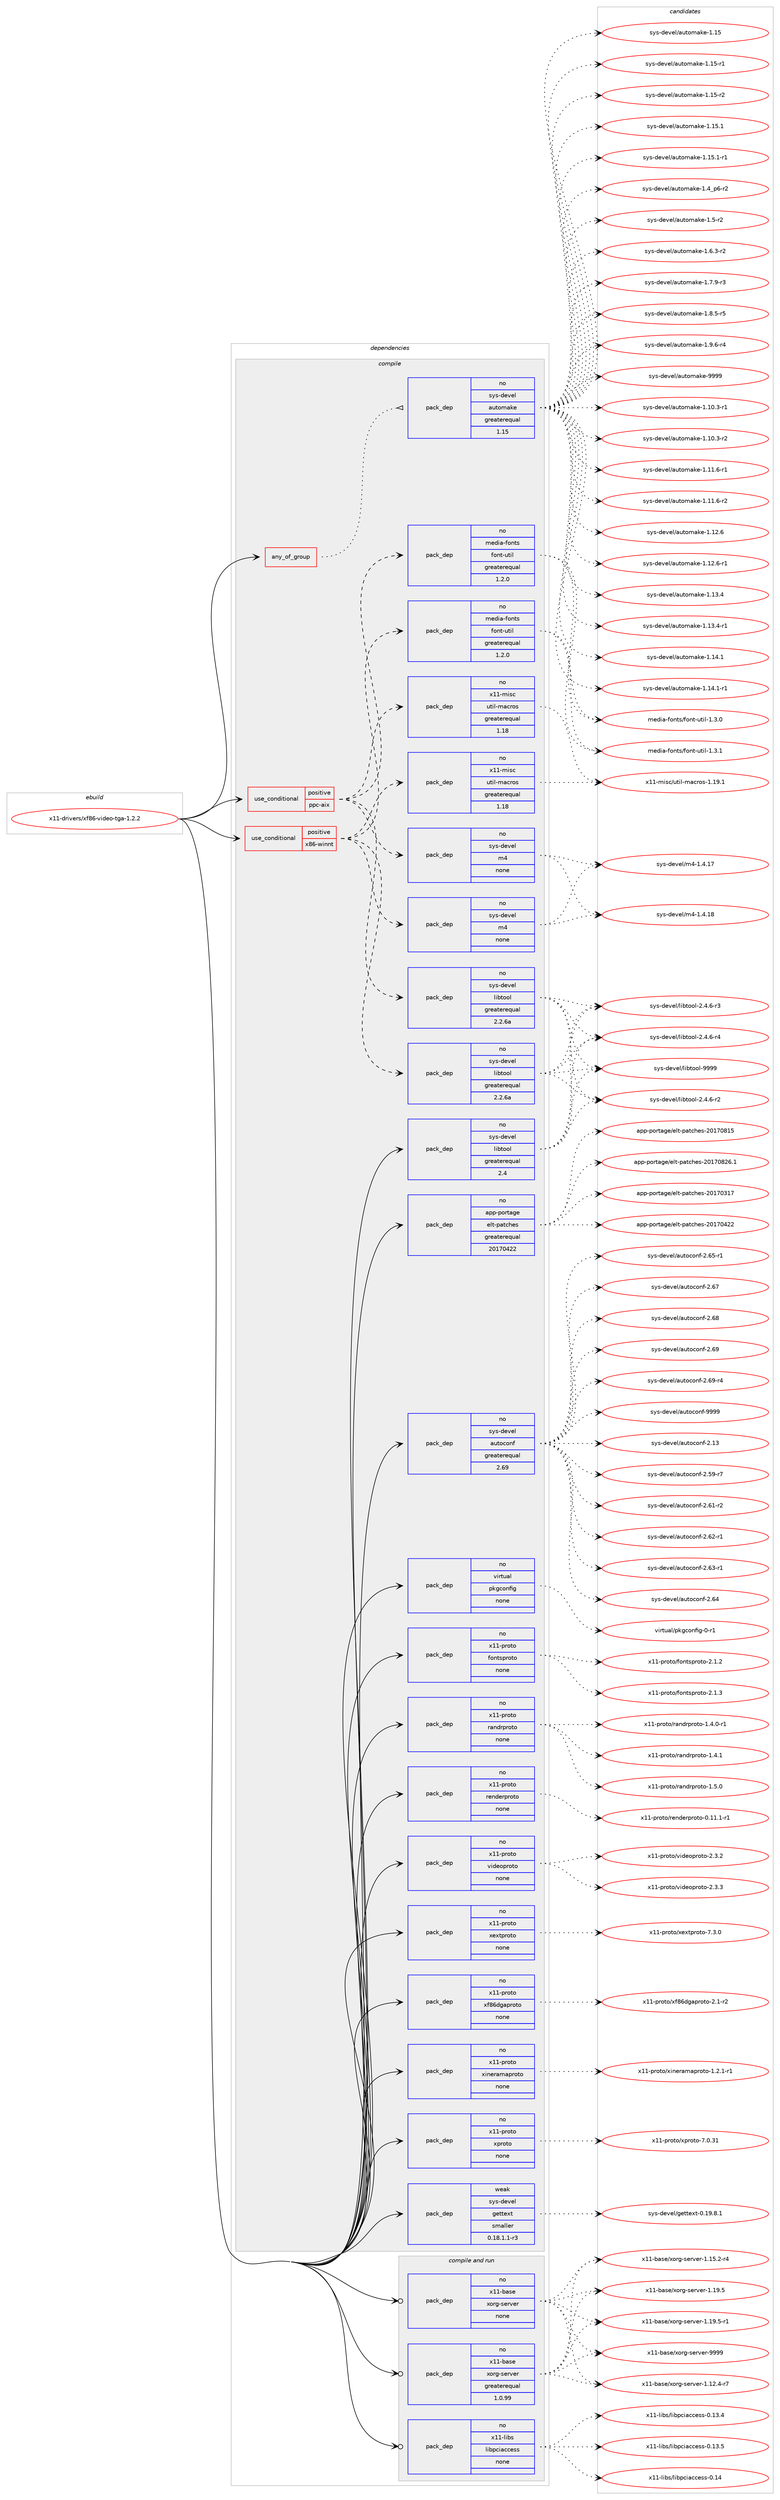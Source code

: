 digraph prolog {

# *************
# Graph options
# *************

newrank=true;
concentrate=true;
compound=true;
graph [rankdir=LR,fontname=Helvetica,fontsize=10,ranksep=1.5];#, ranksep=2.5, nodesep=0.2];
edge  [arrowhead=vee];
node  [fontname=Helvetica,fontsize=10];

# **********
# The ebuild
# **********

subgraph cluster_leftcol {
color=gray;
rank=same;
label=<<i>ebuild</i>>;
id [label="x11-drivers/xf86-video-tga-1.2.2", color=red, width=4, href="../x11-drivers/xf86-video-tga-1.2.2.svg"];
}

# ****************
# The dependencies
# ****************

subgraph cluster_midcol {
color=gray;
label=<<i>dependencies</i>>;
subgraph cluster_compile {
fillcolor="#eeeeee";
style=filled;
label=<<i>compile</i>>;
subgraph any9220 {
dependency515279 [label=<<TABLE BORDER="0" CELLBORDER="1" CELLSPACING="0" CELLPADDING="4"><TR><TD CELLPADDING="10">any_of_group</TD></TR></TABLE>>, shape=none, color=red];subgraph pack383661 {
dependency515280 [label=<<TABLE BORDER="0" CELLBORDER="1" CELLSPACING="0" CELLPADDING="4" WIDTH="220"><TR><TD ROWSPAN="6" CELLPADDING="30">pack_dep</TD></TR><TR><TD WIDTH="110">no</TD></TR><TR><TD>sys-devel</TD></TR><TR><TD>automake</TD></TR><TR><TD>greaterequal</TD></TR><TR><TD>1.15</TD></TR></TABLE>>, shape=none, color=blue];
}
dependency515279:e -> dependency515280:w [weight=20,style="dotted",arrowhead="oinv"];
}
id:e -> dependency515279:w [weight=20,style="solid",arrowhead="vee"];
subgraph cond122059 {
dependency515281 [label=<<TABLE BORDER="0" CELLBORDER="1" CELLSPACING="0" CELLPADDING="4"><TR><TD ROWSPAN="3" CELLPADDING="10">use_conditional</TD></TR><TR><TD>positive</TD></TR><TR><TD>ppc-aix</TD></TR></TABLE>>, shape=none, color=red];
subgraph pack383662 {
dependency515282 [label=<<TABLE BORDER="0" CELLBORDER="1" CELLSPACING="0" CELLPADDING="4" WIDTH="220"><TR><TD ROWSPAN="6" CELLPADDING="30">pack_dep</TD></TR><TR><TD WIDTH="110">no</TD></TR><TR><TD>sys-devel</TD></TR><TR><TD>libtool</TD></TR><TR><TD>greaterequal</TD></TR><TR><TD>2.2.6a</TD></TR></TABLE>>, shape=none, color=blue];
}
dependency515281:e -> dependency515282:w [weight=20,style="dashed",arrowhead="vee"];
subgraph pack383663 {
dependency515283 [label=<<TABLE BORDER="0" CELLBORDER="1" CELLSPACING="0" CELLPADDING="4" WIDTH="220"><TR><TD ROWSPAN="6" CELLPADDING="30">pack_dep</TD></TR><TR><TD WIDTH="110">no</TD></TR><TR><TD>sys-devel</TD></TR><TR><TD>m4</TD></TR><TR><TD>none</TD></TR><TR><TD></TD></TR></TABLE>>, shape=none, color=blue];
}
dependency515281:e -> dependency515283:w [weight=20,style="dashed",arrowhead="vee"];
subgraph pack383664 {
dependency515284 [label=<<TABLE BORDER="0" CELLBORDER="1" CELLSPACING="0" CELLPADDING="4" WIDTH="220"><TR><TD ROWSPAN="6" CELLPADDING="30">pack_dep</TD></TR><TR><TD WIDTH="110">no</TD></TR><TR><TD>x11-misc</TD></TR><TR><TD>util-macros</TD></TR><TR><TD>greaterequal</TD></TR><TR><TD>1.18</TD></TR></TABLE>>, shape=none, color=blue];
}
dependency515281:e -> dependency515284:w [weight=20,style="dashed",arrowhead="vee"];
subgraph pack383665 {
dependency515285 [label=<<TABLE BORDER="0" CELLBORDER="1" CELLSPACING="0" CELLPADDING="4" WIDTH="220"><TR><TD ROWSPAN="6" CELLPADDING="30">pack_dep</TD></TR><TR><TD WIDTH="110">no</TD></TR><TR><TD>media-fonts</TD></TR><TR><TD>font-util</TD></TR><TR><TD>greaterequal</TD></TR><TR><TD>1.2.0</TD></TR></TABLE>>, shape=none, color=blue];
}
dependency515281:e -> dependency515285:w [weight=20,style="dashed",arrowhead="vee"];
}
id:e -> dependency515281:w [weight=20,style="solid",arrowhead="vee"];
subgraph cond122060 {
dependency515286 [label=<<TABLE BORDER="0" CELLBORDER="1" CELLSPACING="0" CELLPADDING="4"><TR><TD ROWSPAN="3" CELLPADDING="10">use_conditional</TD></TR><TR><TD>positive</TD></TR><TR><TD>x86-winnt</TD></TR></TABLE>>, shape=none, color=red];
subgraph pack383666 {
dependency515287 [label=<<TABLE BORDER="0" CELLBORDER="1" CELLSPACING="0" CELLPADDING="4" WIDTH="220"><TR><TD ROWSPAN="6" CELLPADDING="30">pack_dep</TD></TR><TR><TD WIDTH="110">no</TD></TR><TR><TD>sys-devel</TD></TR><TR><TD>libtool</TD></TR><TR><TD>greaterequal</TD></TR><TR><TD>2.2.6a</TD></TR></TABLE>>, shape=none, color=blue];
}
dependency515286:e -> dependency515287:w [weight=20,style="dashed",arrowhead="vee"];
subgraph pack383667 {
dependency515288 [label=<<TABLE BORDER="0" CELLBORDER="1" CELLSPACING="0" CELLPADDING="4" WIDTH="220"><TR><TD ROWSPAN="6" CELLPADDING="30">pack_dep</TD></TR><TR><TD WIDTH="110">no</TD></TR><TR><TD>sys-devel</TD></TR><TR><TD>m4</TD></TR><TR><TD>none</TD></TR><TR><TD></TD></TR></TABLE>>, shape=none, color=blue];
}
dependency515286:e -> dependency515288:w [weight=20,style="dashed",arrowhead="vee"];
subgraph pack383668 {
dependency515289 [label=<<TABLE BORDER="0" CELLBORDER="1" CELLSPACING="0" CELLPADDING="4" WIDTH="220"><TR><TD ROWSPAN="6" CELLPADDING="30">pack_dep</TD></TR><TR><TD WIDTH="110">no</TD></TR><TR><TD>x11-misc</TD></TR><TR><TD>util-macros</TD></TR><TR><TD>greaterequal</TD></TR><TR><TD>1.18</TD></TR></TABLE>>, shape=none, color=blue];
}
dependency515286:e -> dependency515289:w [weight=20,style="dashed",arrowhead="vee"];
subgraph pack383669 {
dependency515290 [label=<<TABLE BORDER="0" CELLBORDER="1" CELLSPACING="0" CELLPADDING="4" WIDTH="220"><TR><TD ROWSPAN="6" CELLPADDING="30">pack_dep</TD></TR><TR><TD WIDTH="110">no</TD></TR><TR><TD>media-fonts</TD></TR><TR><TD>font-util</TD></TR><TR><TD>greaterequal</TD></TR><TR><TD>1.2.0</TD></TR></TABLE>>, shape=none, color=blue];
}
dependency515286:e -> dependency515290:w [weight=20,style="dashed",arrowhead="vee"];
}
id:e -> dependency515286:w [weight=20,style="solid",arrowhead="vee"];
subgraph pack383670 {
dependency515291 [label=<<TABLE BORDER="0" CELLBORDER="1" CELLSPACING="0" CELLPADDING="4" WIDTH="220"><TR><TD ROWSPAN="6" CELLPADDING="30">pack_dep</TD></TR><TR><TD WIDTH="110">no</TD></TR><TR><TD>app-portage</TD></TR><TR><TD>elt-patches</TD></TR><TR><TD>greaterequal</TD></TR><TR><TD>20170422</TD></TR></TABLE>>, shape=none, color=blue];
}
id:e -> dependency515291:w [weight=20,style="solid",arrowhead="vee"];
subgraph pack383671 {
dependency515292 [label=<<TABLE BORDER="0" CELLBORDER="1" CELLSPACING="0" CELLPADDING="4" WIDTH="220"><TR><TD ROWSPAN="6" CELLPADDING="30">pack_dep</TD></TR><TR><TD WIDTH="110">no</TD></TR><TR><TD>sys-devel</TD></TR><TR><TD>autoconf</TD></TR><TR><TD>greaterequal</TD></TR><TR><TD>2.69</TD></TR></TABLE>>, shape=none, color=blue];
}
id:e -> dependency515292:w [weight=20,style="solid",arrowhead="vee"];
subgraph pack383672 {
dependency515293 [label=<<TABLE BORDER="0" CELLBORDER="1" CELLSPACING="0" CELLPADDING="4" WIDTH="220"><TR><TD ROWSPAN="6" CELLPADDING="30">pack_dep</TD></TR><TR><TD WIDTH="110">no</TD></TR><TR><TD>sys-devel</TD></TR><TR><TD>libtool</TD></TR><TR><TD>greaterequal</TD></TR><TR><TD>2.4</TD></TR></TABLE>>, shape=none, color=blue];
}
id:e -> dependency515293:w [weight=20,style="solid",arrowhead="vee"];
subgraph pack383673 {
dependency515294 [label=<<TABLE BORDER="0" CELLBORDER="1" CELLSPACING="0" CELLPADDING="4" WIDTH="220"><TR><TD ROWSPAN="6" CELLPADDING="30">pack_dep</TD></TR><TR><TD WIDTH="110">no</TD></TR><TR><TD>virtual</TD></TR><TR><TD>pkgconfig</TD></TR><TR><TD>none</TD></TR><TR><TD></TD></TR></TABLE>>, shape=none, color=blue];
}
id:e -> dependency515294:w [weight=20,style="solid",arrowhead="vee"];
subgraph pack383674 {
dependency515295 [label=<<TABLE BORDER="0" CELLBORDER="1" CELLSPACING="0" CELLPADDING="4" WIDTH="220"><TR><TD ROWSPAN="6" CELLPADDING="30">pack_dep</TD></TR><TR><TD WIDTH="110">no</TD></TR><TR><TD>x11-proto</TD></TR><TR><TD>fontsproto</TD></TR><TR><TD>none</TD></TR><TR><TD></TD></TR></TABLE>>, shape=none, color=blue];
}
id:e -> dependency515295:w [weight=20,style="solid",arrowhead="vee"];
subgraph pack383675 {
dependency515296 [label=<<TABLE BORDER="0" CELLBORDER="1" CELLSPACING="0" CELLPADDING="4" WIDTH="220"><TR><TD ROWSPAN="6" CELLPADDING="30">pack_dep</TD></TR><TR><TD WIDTH="110">no</TD></TR><TR><TD>x11-proto</TD></TR><TR><TD>randrproto</TD></TR><TR><TD>none</TD></TR><TR><TD></TD></TR></TABLE>>, shape=none, color=blue];
}
id:e -> dependency515296:w [weight=20,style="solid",arrowhead="vee"];
subgraph pack383676 {
dependency515297 [label=<<TABLE BORDER="0" CELLBORDER="1" CELLSPACING="0" CELLPADDING="4" WIDTH="220"><TR><TD ROWSPAN="6" CELLPADDING="30">pack_dep</TD></TR><TR><TD WIDTH="110">no</TD></TR><TR><TD>x11-proto</TD></TR><TR><TD>renderproto</TD></TR><TR><TD>none</TD></TR><TR><TD></TD></TR></TABLE>>, shape=none, color=blue];
}
id:e -> dependency515297:w [weight=20,style="solid",arrowhead="vee"];
subgraph pack383677 {
dependency515298 [label=<<TABLE BORDER="0" CELLBORDER="1" CELLSPACING="0" CELLPADDING="4" WIDTH="220"><TR><TD ROWSPAN="6" CELLPADDING="30">pack_dep</TD></TR><TR><TD WIDTH="110">no</TD></TR><TR><TD>x11-proto</TD></TR><TR><TD>videoproto</TD></TR><TR><TD>none</TD></TR><TR><TD></TD></TR></TABLE>>, shape=none, color=blue];
}
id:e -> dependency515298:w [weight=20,style="solid",arrowhead="vee"];
subgraph pack383678 {
dependency515299 [label=<<TABLE BORDER="0" CELLBORDER="1" CELLSPACING="0" CELLPADDING="4" WIDTH="220"><TR><TD ROWSPAN="6" CELLPADDING="30">pack_dep</TD></TR><TR><TD WIDTH="110">no</TD></TR><TR><TD>x11-proto</TD></TR><TR><TD>xextproto</TD></TR><TR><TD>none</TD></TR><TR><TD></TD></TR></TABLE>>, shape=none, color=blue];
}
id:e -> dependency515299:w [weight=20,style="solid",arrowhead="vee"];
subgraph pack383679 {
dependency515300 [label=<<TABLE BORDER="0" CELLBORDER="1" CELLSPACING="0" CELLPADDING="4" WIDTH="220"><TR><TD ROWSPAN="6" CELLPADDING="30">pack_dep</TD></TR><TR><TD WIDTH="110">no</TD></TR><TR><TD>x11-proto</TD></TR><TR><TD>xf86dgaproto</TD></TR><TR><TD>none</TD></TR><TR><TD></TD></TR></TABLE>>, shape=none, color=blue];
}
id:e -> dependency515300:w [weight=20,style="solid",arrowhead="vee"];
subgraph pack383680 {
dependency515301 [label=<<TABLE BORDER="0" CELLBORDER="1" CELLSPACING="0" CELLPADDING="4" WIDTH="220"><TR><TD ROWSPAN="6" CELLPADDING="30">pack_dep</TD></TR><TR><TD WIDTH="110">no</TD></TR><TR><TD>x11-proto</TD></TR><TR><TD>xineramaproto</TD></TR><TR><TD>none</TD></TR><TR><TD></TD></TR></TABLE>>, shape=none, color=blue];
}
id:e -> dependency515301:w [weight=20,style="solid",arrowhead="vee"];
subgraph pack383681 {
dependency515302 [label=<<TABLE BORDER="0" CELLBORDER="1" CELLSPACING="0" CELLPADDING="4" WIDTH="220"><TR><TD ROWSPAN="6" CELLPADDING="30">pack_dep</TD></TR><TR><TD WIDTH="110">no</TD></TR><TR><TD>x11-proto</TD></TR><TR><TD>xproto</TD></TR><TR><TD>none</TD></TR><TR><TD></TD></TR></TABLE>>, shape=none, color=blue];
}
id:e -> dependency515302:w [weight=20,style="solid",arrowhead="vee"];
subgraph pack383682 {
dependency515303 [label=<<TABLE BORDER="0" CELLBORDER="1" CELLSPACING="0" CELLPADDING="4" WIDTH="220"><TR><TD ROWSPAN="6" CELLPADDING="30">pack_dep</TD></TR><TR><TD WIDTH="110">weak</TD></TR><TR><TD>sys-devel</TD></TR><TR><TD>gettext</TD></TR><TR><TD>smaller</TD></TR><TR><TD>0.18.1.1-r3</TD></TR></TABLE>>, shape=none, color=blue];
}
id:e -> dependency515303:w [weight=20,style="solid",arrowhead="vee"];
}
subgraph cluster_compileandrun {
fillcolor="#eeeeee";
style=filled;
label=<<i>compile and run</i>>;
subgraph pack383683 {
dependency515304 [label=<<TABLE BORDER="0" CELLBORDER="1" CELLSPACING="0" CELLPADDING="4" WIDTH="220"><TR><TD ROWSPAN="6" CELLPADDING="30">pack_dep</TD></TR><TR><TD WIDTH="110">no</TD></TR><TR><TD>x11-base</TD></TR><TR><TD>xorg-server</TD></TR><TR><TD>greaterequal</TD></TR><TR><TD>1.0.99</TD></TR></TABLE>>, shape=none, color=blue];
}
id:e -> dependency515304:w [weight=20,style="solid",arrowhead="odotvee"];
subgraph pack383684 {
dependency515305 [label=<<TABLE BORDER="0" CELLBORDER="1" CELLSPACING="0" CELLPADDING="4" WIDTH="220"><TR><TD ROWSPAN="6" CELLPADDING="30">pack_dep</TD></TR><TR><TD WIDTH="110">no</TD></TR><TR><TD>x11-base</TD></TR><TR><TD>xorg-server</TD></TR><TR><TD>none</TD></TR><TR><TD></TD></TR></TABLE>>, shape=none, color=blue];
}
id:e -> dependency515305:w [weight=20,style="solid",arrowhead="odotvee"];
subgraph pack383685 {
dependency515306 [label=<<TABLE BORDER="0" CELLBORDER="1" CELLSPACING="0" CELLPADDING="4" WIDTH="220"><TR><TD ROWSPAN="6" CELLPADDING="30">pack_dep</TD></TR><TR><TD WIDTH="110">no</TD></TR><TR><TD>x11-libs</TD></TR><TR><TD>libpciaccess</TD></TR><TR><TD>none</TD></TR><TR><TD></TD></TR></TABLE>>, shape=none, color=blue];
}
id:e -> dependency515306:w [weight=20,style="solid",arrowhead="odotvee"];
}
subgraph cluster_run {
fillcolor="#eeeeee";
style=filled;
label=<<i>run</i>>;
}
}

# **************
# The candidates
# **************

subgraph cluster_choices {
rank=same;
color=gray;
label=<<i>candidates</i>>;

subgraph choice383661 {
color=black;
nodesep=1;
choice11512111545100101118101108479711711611110997107101454946494846514511449 [label="sys-devel/automake-1.10.3-r1", color=red, width=4,href="../sys-devel/automake-1.10.3-r1.svg"];
choice11512111545100101118101108479711711611110997107101454946494846514511450 [label="sys-devel/automake-1.10.3-r2", color=red, width=4,href="../sys-devel/automake-1.10.3-r2.svg"];
choice11512111545100101118101108479711711611110997107101454946494946544511449 [label="sys-devel/automake-1.11.6-r1", color=red, width=4,href="../sys-devel/automake-1.11.6-r1.svg"];
choice11512111545100101118101108479711711611110997107101454946494946544511450 [label="sys-devel/automake-1.11.6-r2", color=red, width=4,href="../sys-devel/automake-1.11.6-r2.svg"];
choice1151211154510010111810110847971171161111099710710145494649504654 [label="sys-devel/automake-1.12.6", color=red, width=4,href="../sys-devel/automake-1.12.6.svg"];
choice11512111545100101118101108479711711611110997107101454946495046544511449 [label="sys-devel/automake-1.12.6-r1", color=red, width=4,href="../sys-devel/automake-1.12.6-r1.svg"];
choice1151211154510010111810110847971171161111099710710145494649514652 [label="sys-devel/automake-1.13.4", color=red, width=4,href="../sys-devel/automake-1.13.4.svg"];
choice11512111545100101118101108479711711611110997107101454946495146524511449 [label="sys-devel/automake-1.13.4-r1", color=red, width=4,href="../sys-devel/automake-1.13.4-r1.svg"];
choice1151211154510010111810110847971171161111099710710145494649524649 [label="sys-devel/automake-1.14.1", color=red, width=4,href="../sys-devel/automake-1.14.1.svg"];
choice11512111545100101118101108479711711611110997107101454946495246494511449 [label="sys-devel/automake-1.14.1-r1", color=red, width=4,href="../sys-devel/automake-1.14.1-r1.svg"];
choice115121115451001011181011084797117116111109971071014549464953 [label="sys-devel/automake-1.15", color=red, width=4,href="../sys-devel/automake-1.15.svg"];
choice1151211154510010111810110847971171161111099710710145494649534511449 [label="sys-devel/automake-1.15-r1", color=red, width=4,href="../sys-devel/automake-1.15-r1.svg"];
choice1151211154510010111810110847971171161111099710710145494649534511450 [label="sys-devel/automake-1.15-r2", color=red, width=4,href="../sys-devel/automake-1.15-r2.svg"];
choice1151211154510010111810110847971171161111099710710145494649534649 [label="sys-devel/automake-1.15.1", color=red, width=4,href="../sys-devel/automake-1.15.1.svg"];
choice11512111545100101118101108479711711611110997107101454946495346494511449 [label="sys-devel/automake-1.15.1-r1", color=red, width=4,href="../sys-devel/automake-1.15.1-r1.svg"];
choice115121115451001011181011084797117116111109971071014549465295112544511450 [label="sys-devel/automake-1.4_p6-r2", color=red, width=4,href="../sys-devel/automake-1.4_p6-r2.svg"];
choice11512111545100101118101108479711711611110997107101454946534511450 [label="sys-devel/automake-1.5-r2", color=red, width=4,href="../sys-devel/automake-1.5-r2.svg"];
choice115121115451001011181011084797117116111109971071014549465446514511450 [label="sys-devel/automake-1.6.3-r2", color=red, width=4,href="../sys-devel/automake-1.6.3-r2.svg"];
choice115121115451001011181011084797117116111109971071014549465546574511451 [label="sys-devel/automake-1.7.9-r3", color=red, width=4,href="../sys-devel/automake-1.7.9-r3.svg"];
choice115121115451001011181011084797117116111109971071014549465646534511453 [label="sys-devel/automake-1.8.5-r5", color=red, width=4,href="../sys-devel/automake-1.8.5-r5.svg"];
choice115121115451001011181011084797117116111109971071014549465746544511452 [label="sys-devel/automake-1.9.6-r4", color=red, width=4,href="../sys-devel/automake-1.9.6-r4.svg"];
choice115121115451001011181011084797117116111109971071014557575757 [label="sys-devel/automake-9999", color=red, width=4,href="../sys-devel/automake-9999.svg"];
dependency515280:e -> choice11512111545100101118101108479711711611110997107101454946494846514511449:w [style=dotted,weight="100"];
dependency515280:e -> choice11512111545100101118101108479711711611110997107101454946494846514511450:w [style=dotted,weight="100"];
dependency515280:e -> choice11512111545100101118101108479711711611110997107101454946494946544511449:w [style=dotted,weight="100"];
dependency515280:e -> choice11512111545100101118101108479711711611110997107101454946494946544511450:w [style=dotted,weight="100"];
dependency515280:e -> choice1151211154510010111810110847971171161111099710710145494649504654:w [style=dotted,weight="100"];
dependency515280:e -> choice11512111545100101118101108479711711611110997107101454946495046544511449:w [style=dotted,weight="100"];
dependency515280:e -> choice1151211154510010111810110847971171161111099710710145494649514652:w [style=dotted,weight="100"];
dependency515280:e -> choice11512111545100101118101108479711711611110997107101454946495146524511449:w [style=dotted,weight="100"];
dependency515280:e -> choice1151211154510010111810110847971171161111099710710145494649524649:w [style=dotted,weight="100"];
dependency515280:e -> choice11512111545100101118101108479711711611110997107101454946495246494511449:w [style=dotted,weight="100"];
dependency515280:e -> choice115121115451001011181011084797117116111109971071014549464953:w [style=dotted,weight="100"];
dependency515280:e -> choice1151211154510010111810110847971171161111099710710145494649534511449:w [style=dotted,weight="100"];
dependency515280:e -> choice1151211154510010111810110847971171161111099710710145494649534511450:w [style=dotted,weight="100"];
dependency515280:e -> choice1151211154510010111810110847971171161111099710710145494649534649:w [style=dotted,weight="100"];
dependency515280:e -> choice11512111545100101118101108479711711611110997107101454946495346494511449:w [style=dotted,weight="100"];
dependency515280:e -> choice115121115451001011181011084797117116111109971071014549465295112544511450:w [style=dotted,weight="100"];
dependency515280:e -> choice11512111545100101118101108479711711611110997107101454946534511450:w [style=dotted,weight="100"];
dependency515280:e -> choice115121115451001011181011084797117116111109971071014549465446514511450:w [style=dotted,weight="100"];
dependency515280:e -> choice115121115451001011181011084797117116111109971071014549465546574511451:w [style=dotted,weight="100"];
dependency515280:e -> choice115121115451001011181011084797117116111109971071014549465646534511453:w [style=dotted,weight="100"];
dependency515280:e -> choice115121115451001011181011084797117116111109971071014549465746544511452:w [style=dotted,weight="100"];
dependency515280:e -> choice115121115451001011181011084797117116111109971071014557575757:w [style=dotted,weight="100"];
}
subgraph choice383662 {
color=black;
nodesep=1;
choice1151211154510010111810110847108105981161111111084550465246544511450 [label="sys-devel/libtool-2.4.6-r2", color=red, width=4,href="../sys-devel/libtool-2.4.6-r2.svg"];
choice1151211154510010111810110847108105981161111111084550465246544511451 [label="sys-devel/libtool-2.4.6-r3", color=red, width=4,href="../sys-devel/libtool-2.4.6-r3.svg"];
choice1151211154510010111810110847108105981161111111084550465246544511452 [label="sys-devel/libtool-2.4.6-r4", color=red, width=4,href="../sys-devel/libtool-2.4.6-r4.svg"];
choice1151211154510010111810110847108105981161111111084557575757 [label="sys-devel/libtool-9999", color=red, width=4,href="../sys-devel/libtool-9999.svg"];
dependency515282:e -> choice1151211154510010111810110847108105981161111111084550465246544511450:w [style=dotted,weight="100"];
dependency515282:e -> choice1151211154510010111810110847108105981161111111084550465246544511451:w [style=dotted,weight="100"];
dependency515282:e -> choice1151211154510010111810110847108105981161111111084550465246544511452:w [style=dotted,weight="100"];
dependency515282:e -> choice1151211154510010111810110847108105981161111111084557575757:w [style=dotted,weight="100"];
}
subgraph choice383663 {
color=black;
nodesep=1;
choice11512111545100101118101108471095245494652464955 [label="sys-devel/m4-1.4.17", color=red, width=4,href="../sys-devel/m4-1.4.17.svg"];
choice11512111545100101118101108471095245494652464956 [label="sys-devel/m4-1.4.18", color=red, width=4,href="../sys-devel/m4-1.4.18.svg"];
dependency515283:e -> choice11512111545100101118101108471095245494652464955:w [style=dotted,weight="100"];
dependency515283:e -> choice11512111545100101118101108471095245494652464956:w [style=dotted,weight="100"];
}
subgraph choice383664 {
color=black;
nodesep=1;
choice120494945109105115994711711610510845109979911411111545494649574649 [label="x11-misc/util-macros-1.19.1", color=red, width=4,href="../x11-misc/util-macros-1.19.1.svg"];
dependency515284:e -> choice120494945109105115994711711610510845109979911411111545494649574649:w [style=dotted,weight="100"];
}
subgraph choice383665 {
color=black;
nodesep=1;
choice10910110010597451021111101161154710211111011645117116105108454946514648 [label="media-fonts/font-util-1.3.0", color=red, width=4,href="../media-fonts/font-util-1.3.0.svg"];
choice10910110010597451021111101161154710211111011645117116105108454946514649 [label="media-fonts/font-util-1.3.1", color=red, width=4,href="../media-fonts/font-util-1.3.1.svg"];
dependency515285:e -> choice10910110010597451021111101161154710211111011645117116105108454946514648:w [style=dotted,weight="100"];
dependency515285:e -> choice10910110010597451021111101161154710211111011645117116105108454946514649:w [style=dotted,weight="100"];
}
subgraph choice383666 {
color=black;
nodesep=1;
choice1151211154510010111810110847108105981161111111084550465246544511450 [label="sys-devel/libtool-2.4.6-r2", color=red, width=4,href="../sys-devel/libtool-2.4.6-r2.svg"];
choice1151211154510010111810110847108105981161111111084550465246544511451 [label="sys-devel/libtool-2.4.6-r3", color=red, width=4,href="../sys-devel/libtool-2.4.6-r3.svg"];
choice1151211154510010111810110847108105981161111111084550465246544511452 [label="sys-devel/libtool-2.4.6-r4", color=red, width=4,href="../sys-devel/libtool-2.4.6-r4.svg"];
choice1151211154510010111810110847108105981161111111084557575757 [label="sys-devel/libtool-9999", color=red, width=4,href="../sys-devel/libtool-9999.svg"];
dependency515287:e -> choice1151211154510010111810110847108105981161111111084550465246544511450:w [style=dotted,weight="100"];
dependency515287:e -> choice1151211154510010111810110847108105981161111111084550465246544511451:w [style=dotted,weight="100"];
dependency515287:e -> choice1151211154510010111810110847108105981161111111084550465246544511452:w [style=dotted,weight="100"];
dependency515287:e -> choice1151211154510010111810110847108105981161111111084557575757:w [style=dotted,weight="100"];
}
subgraph choice383667 {
color=black;
nodesep=1;
choice11512111545100101118101108471095245494652464955 [label="sys-devel/m4-1.4.17", color=red, width=4,href="../sys-devel/m4-1.4.17.svg"];
choice11512111545100101118101108471095245494652464956 [label="sys-devel/m4-1.4.18", color=red, width=4,href="../sys-devel/m4-1.4.18.svg"];
dependency515288:e -> choice11512111545100101118101108471095245494652464955:w [style=dotted,weight="100"];
dependency515288:e -> choice11512111545100101118101108471095245494652464956:w [style=dotted,weight="100"];
}
subgraph choice383668 {
color=black;
nodesep=1;
choice120494945109105115994711711610510845109979911411111545494649574649 [label="x11-misc/util-macros-1.19.1", color=red, width=4,href="../x11-misc/util-macros-1.19.1.svg"];
dependency515289:e -> choice120494945109105115994711711610510845109979911411111545494649574649:w [style=dotted,weight="100"];
}
subgraph choice383669 {
color=black;
nodesep=1;
choice10910110010597451021111101161154710211111011645117116105108454946514648 [label="media-fonts/font-util-1.3.0", color=red, width=4,href="../media-fonts/font-util-1.3.0.svg"];
choice10910110010597451021111101161154710211111011645117116105108454946514649 [label="media-fonts/font-util-1.3.1", color=red, width=4,href="../media-fonts/font-util-1.3.1.svg"];
dependency515290:e -> choice10910110010597451021111101161154710211111011645117116105108454946514648:w [style=dotted,weight="100"];
dependency515290:e -> choice10910110010597451021111101161154710211111011645117116105108454946514649:w [style=dotted,weight="100"];
}
subgraph choice383670 {
color=black;
nodesep=1;
choice97112112451121111141169710310147101108116451129711699104101115455048495548514955 [label="app-portage/elt-patches-20170317", color=red, width=4,href="../app-portage/elt-patches-20170317.svg"];
choice97112112451121111141169710310147101108116451129711699104101115455048495548525050 [label="app-portage/elt-patches-20170422", color=red, width=4,href="../app-portage/elt-patches-20170422.svg"];
choice97112112451121111141169710310147101108116451129711699104101115455048495548564953 [label="app-portage/elt-patches-20170815", color=red, width=4,href="../app-portage/elt-patches-20170815.svg"];
choice971121124511211111411697103101471011081164511297116991041011154550484955485650544649 [label="app-portage/elt-patches-20170826.1", color=red, width=4,href="../app-portage/elt-patches-20170826.1.svg"];
dependency515291:e -> choice97112112451121111141169710310147101108116451129711699104101115455048495548514955:w [style=dotted,weight="100"];
dependency515291:e -> choice97112112451121111141169710310147101108116451129711699104101115455048495548525050:w [style=dotted,weight="100"];
dependency515291:e -> choice97112112451121111141169710310147101108116451129711699104101115455048495548564953:w [style=dotted,weight="100"];
dependency515291:e -> choice971121124511211111411697103101471011081164511297116991041011154550484955485650544649:w [style=dotted,weight="100"];
}
subgraph choice383671 {
color=black;
nodesep=1;
choice115121115451001011181011084797117116111991111101024550464951 [label="sys-devel/autoconf-2.13", color=red, width=4,href="../sys-devel/autoconf-2.13.svg"];
choice1151211154510010111810110847971171161119911111010245504653574511455 [label="sys-devel/autoconf-2.59-r7", color=red, width=4,href="../sys-devel/autoconf-2.59-r7.svg"];
choice1151211154510010111810110847971171161119911111010245504654494511450 [label="sys-devel/autoconf-2.61-r2", color=red, width=4,href="../sys-devel/autoconf-2.61-r2.svg"];
choice1151211154510010111810110847971171161119911111010245504654504511449 [label="sys-devel/autoconf-2.62-r1", color=red, width=4,href="../sys-devel/autoconf-2.62-r1.svg"];
choice1151211154510010111810110847971171161119911111010245504654514511449 [label="sys-devel/autoconf-2.63-r1", color=red, width=4,href="../sys-devel/autoconf-2.63-r1.svg"];
choice115121115451001011181011084797117116111991111101024550465452 [label="sys-devel/autoconf-2.64", color=red, width=4,href="../sys-devel/autoconf-2.64.svg"];
choice1151211154510010111810110847971171161119911111010245504654534511449 [label="sys-devel/autoconf-2.65-r1", color=red, width=4,href="../sys-devel/autoconf-2.65-r1.svg"];
choice115121115451001011181011084797117116111991111101024550465455 [label="sys-devel/autoconf-2.67", color=red, width=4,href="../sys-devel/autoconf-2.67.svg"];
choice115121115451001011181011084797117116111991111101024550465456 [label="sys-devel/autoconf-2.68", color=red, width=4,href="../sys-devel/autoconf-2.68.svg"];
choice115121115451001011181011084797117116111991111101024550465457 [label="sys-devel/autoconf-2.69", color=red, width=4,href="../sys-devel/autoconf-2.69.svg"];
choice1151211154510010111810110847971171161119911111010245504654574511452 [label="sys-devel/autoconf-2.69-r4", color=red, width=4,href="../sys-devel/autoconf-2.69-r4.svg"];
choice115121115451001011181011084797117116111991111101024557575757 [label="sys-devel/autoconf-9999", color=red, width=4,href="../sys-devel/autoconf-9999.svg"];
dependency515292:e -> choice115121115451001011181011084797117116111991111101024550464951:w [style=dotted,weight="100"];
dependency515292:e -> choice1151211154510010111810110847971171161119911111010245504653574511455:w [style=dotted,weight="100"];
dependency515292:e -> choice1151211154510010111810110847971171161119911111010245504654494511450:w [style=dotted,weight="100"];
dependency515292:e -> choice1151211154510010111810110847971171161119911111010245504654504511449:w [style=dotted,weight="100"];
dependency515292:e -> choice1151211154510010111810110847971171161119911111010245504654514511449:w [style=dotted,weight="100"];
dependency515292:e -> choice115121115451001011181011084797117116111991111101024550465452:w [style=dotted,weight="100"];
dependency515292:e -> choice1151211154510010111810110847971171161119911111010245504654534511449:w [style=dotted,weight="100"];
dependency515292:e -> choice115121115451001011181011084797117116111991111101024550465455:w [style=dotted,weight="100"];
dependency515292:e -> choice115121115451001011181011084797117116111991111101024550465456:w [style=dotted,weight="100"];
dependency515292:e -> choice115121115451001011181011084797117116111991111101024550465457:w [style=dotted,weight="100"];
dependency515292:e -> choice1151211154510010111810110847971171161119911111010245504654574511452:w [style=dotted,weight="100"];
dependency515292:e -> choice115121115451001011181011084797117116111991111101024557575757:w [style=dotted,weight="100"];
}
subgraph choice383672 {
color=black;
nodesep=1;
choice1151211154510010111810110847108105981161111111084550465246544511450 [label="sys-devel/libtool-2.4.6-r2", color=red, width=4,href="../sys-devel/libtool-2.4.6-r2.svg"];
choice1151211154510010111810110847108105981161111111084550465246544511451 [label="sys-devel/libtool-2.4.6-r3", color=red, width=4,href="../sys-devel/libtool-2.4.6-r3.svg"];
choice1151211154510010111810110847108105981161111111084550465246544511452 [label="sys-devel/libtool-2.4.6-r4", color=red, width=4,href="../sys-devel/libtool-2.4.6-r4.svg"];
choice1151211154510010111810110847108105981161111111084557575757 [label="sys-devel/libtool-9999", color=red, width=4,href="../sys-devel/libtool-9999.svg"];
dependency515293:e -> choice1151211154510010111810110847108105981161111111084550465246544511450:w [style=dotted,weight="100"];
dependency515293:e -> choice1151211154510010111810110847108105981161111111084550465246544511451:w [style=dotted,weight="100"];
dependency515293:e -> choice1151211154510010111810110847108105981161111111084550465246544511452:w [style=dotted,weight="100"];
dependency515293:e -> choice1151211154510010111810110847108105981161111111084557575757:w [style=dotted,weight="100"];
}
subgraph choice383673 {
color=black;
nodesep=1;
choice11810511411611797108471121071039911111010210510345484511449 [label="virtual/pkgconfig-0-r1", color=red, width=4,href="../virtual/pkgconfig-0-r1.svg"];
dependency515294:e -> choice11810511411611797108471121071039911111010210510345484511449:w [style=dotted,weight="100"];
}
subgraph choice383674 {
color=black;
nodesep=1;
choice12049494511211411111611147102111110116115112114111116111455046494650 [label="x11-proto/fontsproto-2.1.2", color=red, width=4,href="../x11-proto/fontsproto-2.1.2.svg"];
choice12049494511211411111611147102111110116115112114111116111455046494651 [label="x11-proto/fontsproto-2.1.3", color=red, width=4,href="../x11-proto/fontsproto-2.1.3.svg"];
dependency515295:e -> choice12049494511211411111611147102111110116115112114111116111455046494650:w [style=dotted,weight="100"];
dependency515295:e -> choice12049494511211411111611147102111110116115112114111116111455046494651:w [style=dotted,weight="100"];
}
subgraph choice383675 {
color=black;
nodesep=1;
choice12049494511211411111611147114971101001141121141111161114549465246484511449 [label="x11-proto/randrproto-1.4.0-r1", color=red, width=4,href="../x11-proto/randrproto-1.4.0-r1.svg"];
choice1204949451121141111161114711497110100114112114111116111454946524649 [label="x11-proto/randrproto-1.4.1", color=red, width=4,href="../x11-proto/randrproto-1.4.1.svg"];
choice1204949451121141111161114711497110100114112114111116111454946534648 [label="x11-proto/randrproto-1.5.0", color=red, width=4,href="../x11-proto/randrproto-1.5.0.svg"];
dependency515296:e -> choice12049494511211411111611147114971101001141121141111161114549465246484511449:w [style=dotted,weight="100"];
dependency515296:e -> choice1204949451121141111161114711497110100114112114111116111454946524649:w [style=dotted,weight="100"];
dependency515296:e -> choice1204949451121141111161114711497110100114112114111116111454946534648:w [style=dotted,weight="100"];
}
subgraph choice383676 {
color=black;
nodesep=1;
choice12049494511211411111611147114101110100101114112114111116111454846494946494511449 [label="x11-proto/renderproto-0.11.1-r1", color=red, width=4,href="../x11-proto/renderproto-0.11.1-r1.svg"];
dependency515297:e -> choice12049494511211411111611147114101110100101114112114111116111454846494946494511449:w [style=dotted,weight="100"];
}
subgraph choice383677 {
color=black;
nodesep=1;
choice12049494511211411111611147118105100101111112114111116111455046514650 [label="x11-proto/videoproto-2.3.2", color=red, width=4,href="../x11-proto/videoproto-2.3.2.svg"];
choice12049494511211411111611147118105100101111112114111116111455046514651 [label="x11-proto/videoproto-2.3.3", color=red, width=4,href="../x11-proto/videoproto-2.3.3.svg"];
dependency515298:e -> choice12049494511211411111611147118105100101111112114111116111455046514650:w [style=dotted,weight="100"];
dependency515298:e -> choice12049494511211411111611147118105100101111112114111116111455046514651:w [style=dotted,weight="100"];
}
subgraph choice383678 {
color=black;
nodesep=1;
choice12049494511211411111611147120101120116112114111116111455546514648 [label="x11-proto/xextproto-7.3.0", color=red, width=4,href="../x11-proto/xextproto-7.3.0.svg"];
dependency515299:e -> choice12049494511211411111611147120101120116112114111116111455546514648:w [style=dotted,weight="100"];
}
subgraph choice383679 {
color=black;
nodesep=1;
choice12049494511211411111611147120102565410010397112114111116111455046494511450 [label="x11-proto/xf86dgaproto-2.1-r2", color=red, width=4,href="../x11-proto/xf86dgaproto-2.1-r2.svg"];
dependency515300:e -> choice12049494511211411111611147120102565410010397112114111116111455046494511450:w [style=dotted,weight="100"];
}
subgraph choice383680 {
color=black;
nodesep=1;
choice1204949451121141111161114712010511010111497109971121141111161114549465046494511449 [label="x11-proto/xineramaproto-1.2.1-r1", color=red, width=4,href="../x11-proto/xineramaproto-1.2.1-r1.svg"];
dependency515301:e -> choice1204949451121141111161114712010511010111497109971121141111161114549465046494511449:w [style=dotted,weight="100"];
}
subgraph choice383681 {
color=black;
nodesep=1;
choice1204949451121141111161114712011211411111611145554648465149 [label="x11-proto/xproto-7.0.31", color=red, width=4,href="../x11-proto/xproto-7.0.31.svg"];
dependency515302:e -> choice1204949451121141111161114712011211411111611145554648465149:w [style=dotted,weight="100"];
}
subgraph choice383682 {
color=black;
nodesep=1;
choice1151211154510010111810110847103101116116101120116454846495746564649 [label="sys-devel/gettext-0.19.8.1", color=red, width=4,href="../sys-devel/gettext-0.19.8.1.svg"];
dependency515303:e -> choice1151211154510010111810110847103101116116101120116454846495746564649:w [style=dotted,weight="100"];
}
subgraph choice383683 {
color=black;
nodesep=1;
choice12049494598971151014712011111410345115101114118101114454946495046524511455 [label="x11-base/xorg-server-1.12.4-r7", color=red, width=4,href="../x11-base/xorg-server-1.12.4-r7.svg"];
choice12049494598971151014712011111410345115101114118101114454946495346504511452 [label="x11-base/xorg-server-1.15.2-r4", color=red, width=4,href="../x11-base/xorg-server-1.15.2-r4.svg"];
choice1204949459897115101471201111141034511510111411810111445494649574653 [label="x11-base/xorg-server-1.19.5", color=red, width=4,href="../x11-base/xorg-server-1.19.5.svg"];
choice12049494598971151014712011111410345115101114118101114454946495746534511449 [label="x11-base/xorg-server-1.19.5-r1", color=red, width=4,href="../x11-base/xorg-server-1.19.5-r1.svg"];
choice120494945989711510147120111114103451151011141181011144557575757 [label="x11-base/xorg-server-9999", color=red, width=4,href="../x11-base/xorg-server-9999.svg"];
dependency515304:e -> choice12049494598971151014712011111410345115101114118101114454946495046524511455:w [style=dotted,weight="100"];
dependency515304:e -> choice12049494598971151014712011111410345115101114118101114454946495346504511452:w [style=dotted,weight="100"];
dependency515304:e -> choice1204949459897115101471201111141034511510111411810111445494649574653:w [style=dotted,weight="100"];
dependency515304:e -> choice12049494598971151014712011111410345115101114118101114454946495746534511449:w [style=dotted,weight="100"];
dependency515304:e -> choice120494945989711510147120111114103451151011141181011144557575757:w [style=dotted,weight="100"];
}
subgraph choice383684 {
color=black;
nodesep=1;
choice12049494598971151014712011111410345115101114118101114454946495046524511455 [label="x11-base/xorg-server-1.12.4-r7", color=red, width=4,href="../x11-base/xorg-server-1.12.4-r7.svg"];
choice12049494598971151014712011111410345115101114118101114454946495346504511452 [label="x11-base/xorg-server-1.15.2-r4", color=red, width=4,href="../x11-base/xorg-server-1.15.2-r4.svg"];
choice1204949459897115101471201111141034511510111411810111445494649574653 [label="x11-base/xorg-server-1.19.5", color=red, width=4,href="../x11-base/xorg-server-1.19.5.svg"];
choice12049494598971151014712011111410345115101114118101114454946495746534511449 [label="x11-base/xorg-server-1.19.5-r1", color=red, width=4,href="../x11-base/xorg-server-1.19.5-r1.svg"];
choice120494945989711510147120111114103451151011141181011144557575757 [label="x11-base/xorg-server-9999", color=red, width=4,href="../x11-base/xorg-server-9999.svg"];
dependency515305:e -> choice12049494598971151014712011111410345115101114118101114454946495046524511455:w [style=dotted,weight="100"];
dependency515305:e -> choice12049494598971151014712011111410345115101114118101114454946495346504511452:w [style=dotted,weight="100"];
dependency515305:e -> choice1204949459897115101471201111141034511510111411810111445494649574653:w [style=dotted,weight="100"];
dependency515305:e -> choice12049494598971151014712011111410345115101114118101114454946495746534511449:w [style=dotted,weight="100"];
dependency515305:e -> choice120494945989711510147120111114103451151011141181011144557575757:w [style=dotted,weight="100"];
}
subgraph choice383685 {
color=black;
nodesep=1;
choice1204949451081059811547108105981129910597999910111511545484649514652 [label="x11-libs/libpciaccess-0.13.4", color=red, width=4,href="../x11-libs/libpciaccess-0.13.4.svg"];
choice1204949451081059811547108105981129910597999910111511545484649514653 [label="x11-libs/libpciaccess-0.13.5", color=red, width=4,href="../x11-libs/libpciaccess-0.13.5.svg"];
choice120494945108105981154710810598112991059799991011151154548464952 [label="x11-libs/libpciaccess-0.14", color=red, width=4,href="../x11-libs/libpciaccess-0.14.svg"];
dependency515306:e -> choice1204949451081059811547108105981129910597999910111511545484649514652:w [style=dotted,weight="100"];
dependency515306:e -> choice1204949451081059811547108105981129910597999910111511545484649514653:w [style=dotted,weight="100"];
dependency515306:e -> choice120494945108105981154710810598112991059799991011151154548464952:w [style=dotted,weight="100"];
}
}

}
